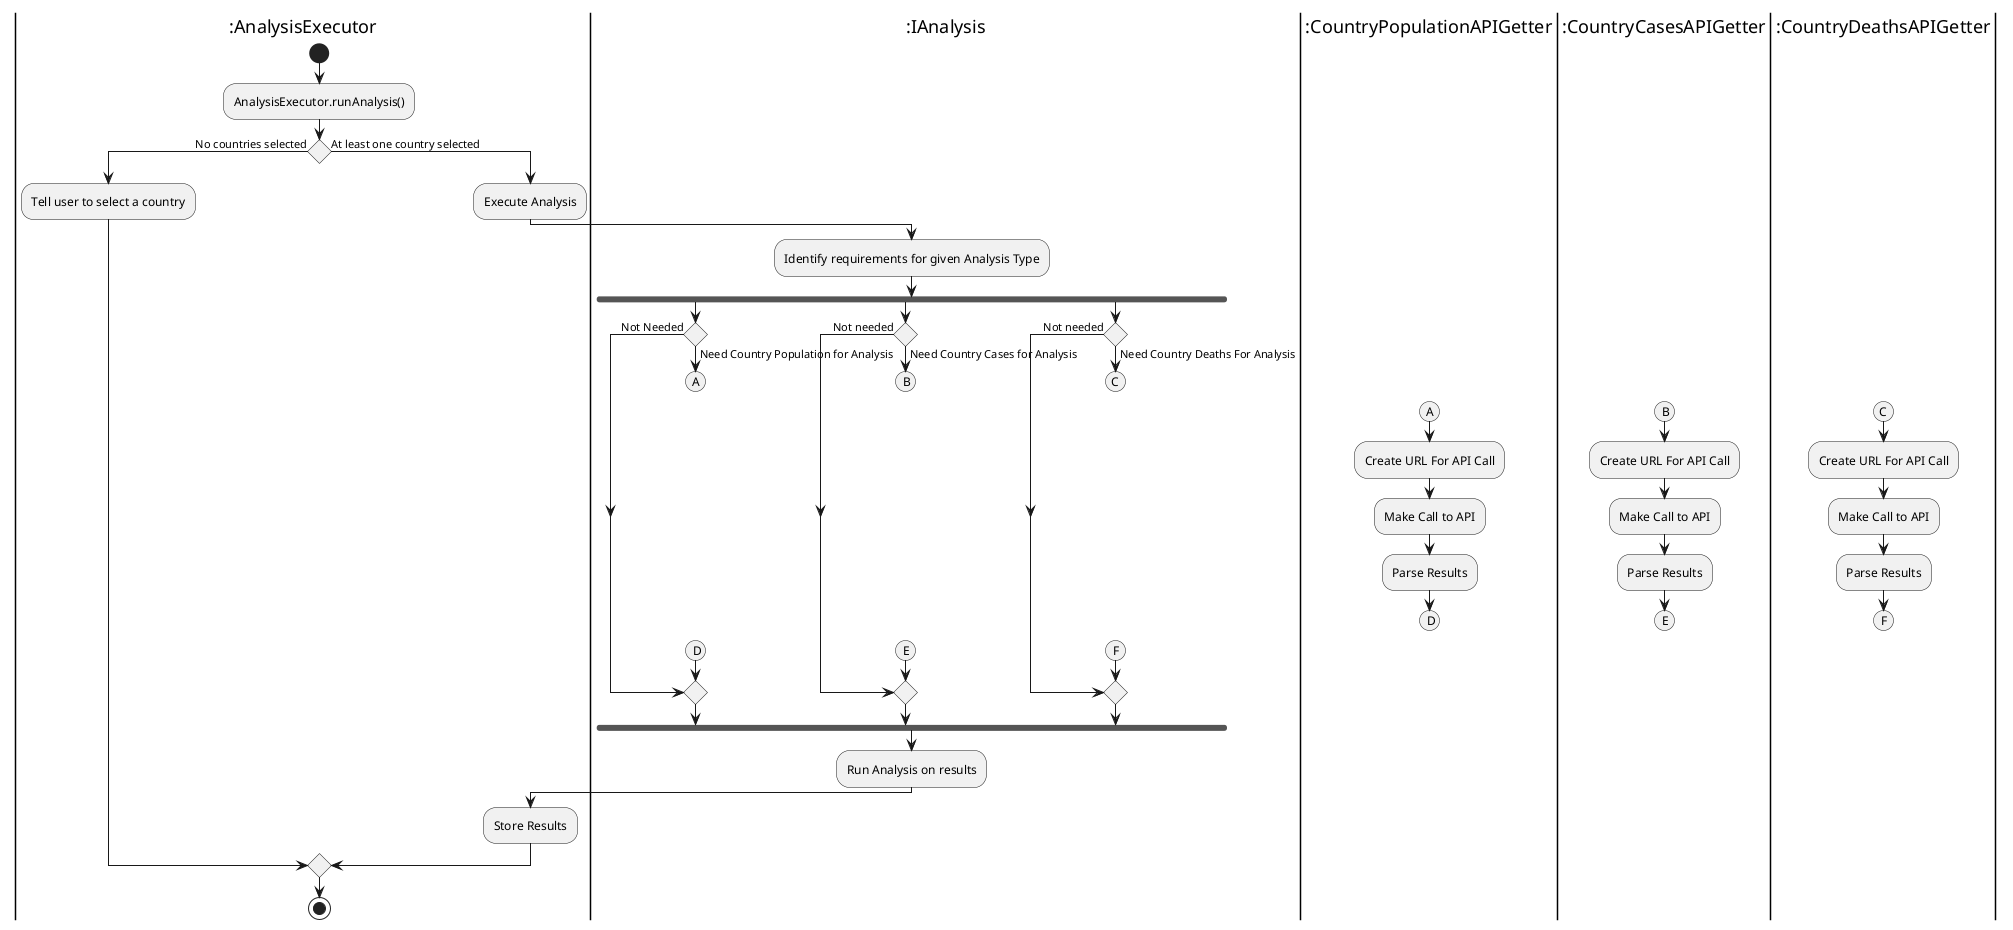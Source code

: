 @startuml
!pragma useVerticalIf
|:AnalysisExecutor|
start
:AnalysisExecutor.runAnalysis();
if () then (No countries selected)
    |:AnalysisExecutor|
    :Tell user to select a country;
else (At least one country selected)
    :Execute Analysis;

    |:IAnalysis|
    :Identify requirements for given Analysis Type;
    fork
        if () then (Need Country Population for Analysis)
            (A)
            detach
            |:CountryPopulationAPIGetter|
            (A)
            :Create URL For API Call;
            :Make Call to API;
            :Parse Results;
            (D)
            detach
            |:IAnalysis|
            (D)
        else (Not Needed)
            |:IAnalysis|
        endif

    fork again
        |:IAnalysis|
        if () then (Need Country Cases for Analysis)
            (B)
            detach
            |:CountryCasesAPIGetter|
            (B)
            :Create URL For API Call;
            :Make Call to API;
            :Parse Results;
            (E)
            detach
            |:IAnalysis|
            (E)
        else (Not needed)
            |:IAnalysis|
        endif
    fork again
        if () then (Need Country Deaths For Analysis)
            (C)
            detach
            |:CountryDeathsAPIGetter|
            (C)
            :Create URL For API Call;
            :Make Call to API;
            :Parse Results;
            (F)
            detach
            |:IAnalysis|
            (F)
        else (Not needed)
            |:IAnalysis|
        endif
    endfork
    :Run Analysis on results;
    |:AnalysisExecutor|
    :Store Results;
endif
stop

@enduml